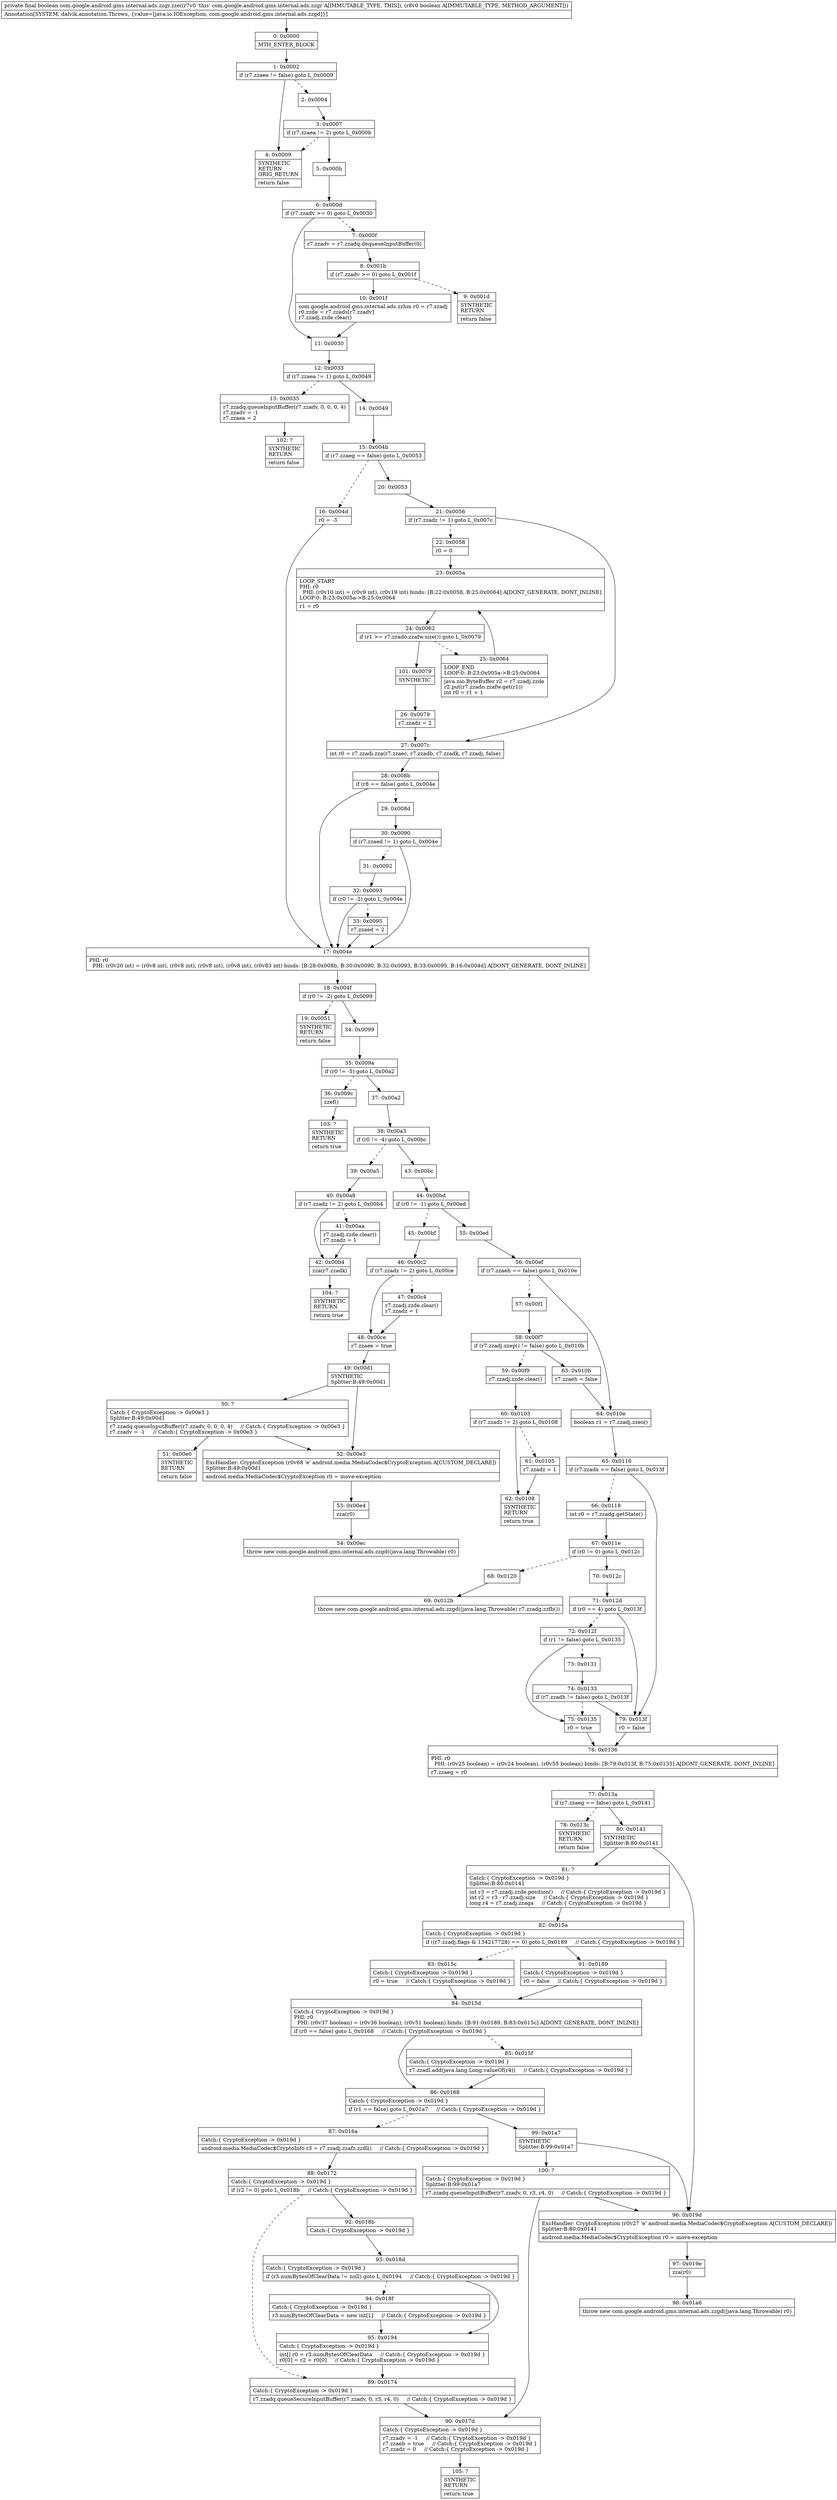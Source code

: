 digraph "CFG forcom.google.android.gms.internal.ads.zzgr.zze(Z)Z" {
Node_0 [shape=record,label="{0\:\ 0x0000|MTH_ENTER_BLOCK\l}"];
Node_1 [shape=record,label="{1\:\ 0x0002|if (r7.zzaee != false) goto L_0x0009\l}"];
Node_2 [shape=record,label="{2\:\ 0x0004}"];
Node_3 [shape=record,label="{3\:\ 0x0007|if (r7.zzaea != 2) goto L_0x000b\l}"];
Node_4 [shape=record,label="{4\:\ 0x0009|SYNTHETIC\lRETURN\lORIG_RETURN\l|return false\l}"];
Node_5 [shape=record,label="{5\:\ 0x000b}"];
Node_6 [shape=record,label="{6\:\ 0x000d|if (r7.zzadv \>= 0) goto L_0x0030\l}"];
Node_7 [shape=record,label="{7\:\ 0x000f|r7.zzadv = r7.zzadq.dequeueInputBuffer(0)\l}"];
Node_8 [shape=record,label="{8\:\ 0x001b|if (r7.zzadv \>= 0) goto L_0x001f\l}"];
Node_9 [shape=record,label="{9\:\ 0x001d|SYNTHETIC\lRETURN\l|return false\l}"];
Node_10 [shape=record,label="{10\:\ 0x001f|com.google.android.gms.internal.ads.zzhm r0 = r7.zzadj\lr0.zzde = r7.zzads[r7.zzadv]\lr7.zzadj.zzde.clear()\l}"];
Node_11 [shape=record,label="{11\:\ 0x0030}"];
Node_12 [shape=record,label="{12\:\ 0x0033|if (r7.zzaea != 1) goto L_0x0049\l}"];
Node_13 [shape=record,label="{13\:\ 0x0035|r7.zzadq.queueInputBuffer(r7.zzadv, 0, 0, 0, 4)\lr7.zzadv = \-1\lr7.zzaea = 2\l}"];
Node_14 [shape=record,label="{14\:\ 0x0049}"];
Node_15 [shape=record,label="{15\:\ 0x004b|if (r7.zzaeg == false) goto L_0x0053\l}"];
Node_16 [shape=record,label="{16\:\ 0x004d|r0 = \-3\l}"];
Node_17 [shape=record,label="{17\:\ 0x004e|PHI: r0 \l  PHI: (r0v20 int) = (r0v8 int), (r0v8 int), (r0v8 int), (r0v8 int), (r0v83 int) binds: [B:28:0x008b, B:30:0x0090, B:32:0x0093, B:33:0x0095, B:16:0x004d] A[DONT_GENERATE, DONT_INLINE]\l}"];
Node_18 [shape=record,label="{18\:\ 0x004f|if (r0 != \-2) goto L_0x0099\l}"];
Node_19 [shape=record,label="{19\:\ 0x0051|SYNTHETIC\lRETURN\l|return false\l}"];
Node_20 [shape=record,label="{20\:\ 0x0053}"];
Node_21 [shape=record,label="{21\:\ 0x0056|if (r7.zzadz != 1) goto L_0x007c\l}"];
Node_22 [shape=record,label="{22\:\ 0x0058|r0 = 0\l}"];
Node_23 [shape=record,label="{23\:\ 0x005a|LOOP_START\lPHI: r0 \l  PHI: (r0v10 int) = (r0v9 int), (r0v19 int) binds: [B:22:0x0058, B:25:0x0064] A[DONT_GENERATE, DONT_INLINE]\lLOOP:0: B:23:0x005a\-\>B:25:0x0064\l|r1 = r0\l}"];
Node_24 [shape=record,label="{24\:\ 0x0062|if (r1 \>= r7.zzado.zzafw.size()) goto L_0x0079\l}"];
Node_25 [shape=record,label="{25\:\ 0x0064|LOOP_END\lLOOP:0: B:23:0x005a\-\>B:25:0x0064\l|java.nio.ByteBuffer r2 = r7.zzadj.zzde\lr2.put(r7.zzado.zzafw.get(r1))\lint r0 = r1 + 1\l}"];
Node_26 [shape=record,label="{26\:\ 0x0079|r7.zzadz = 2\l}"];
Node_27 [shape=record,label="{27\:\ 0x007c|int r0 = r7.zzadi.zza(r7.zzaec, r7.zzadb, r7.zzadk, r7.zzadj, false)\l}"];
Node_28 [shape=record,label="{28\:\ 0x008b|if (r8 == false) goto L_0x004e\l}"];
Node_29 [shape=record,label="{29\:\ 0x008d}"];
Node_30 [shape=record,label="{30\:\ 0x0090|if (r7.zzaed != 1) goto L_0x004e\l}"];
Node_31 [shape=record,label="{31\:\ 0x0092}"];
Node_32 [shape=record,label="{32\:\ 0x0093|if (r0 != \-2) goto L_0x004e\l}"];
Node_33 [shape=record,label="{33\:\ 0x0095|r7.zzaed = 2\l}"];
Node_34 [shape=record,label="{34\:\ 0x0099}"];
Node_35 [shape=record,label="{35\:\ 0x009a|if (r0 != \-5) goto L_0x00a2\l}"];
Node_36 [shape=record,label="{36\:\ 0x009c|zzef()\l}"];
Node_37 [shape=record,label="{37\:\ 0x00a2}"];
Node_38 [shape=record,label="{38\:\ 0x00a3|if (r0 != \-4) goto L_0x00bc\l}"];
Node_39 [shape=record,label="{39\:\ 0x00a5}"];
Node_40 [shape=record,label="{40\:\ 0x00a8|if (r7.zzadz != 2) goto L_0x00b4\l}"];
Node_41 [shape=record,label="{41\:\ 0x00aa|r7.zzadj.zzde.clear()\lr7.zzadz = 1\l}"];
Node_42 [shape=record,label="{42\:\ 0x00b4|zza(r7.zzadk)\l}"];
Node_43 [shape=record,label="{43\:\ 0x00bc}"];
Node_44 [shape=record,label="{44\:\ 0x00bd|if (r0 != \-1) goto L_0x00ed\l}"];
Node_45 [shape=record,label="{45\:\ 0x00bf}"];
Node_46 [shape=record,label="{46\:\ 0x00c2|if (r7.zzadz != 2) goto L_0x00ce\l}"];
Node_47 [shape=record,label="{47\:\ 0x00c4|r7.zzadj.zzde.clear()\lr7.zzadz = 1\l}"];
Node_48 [shape=record,label="{48\:\ 0x00ce|r7.zzaee = true\l}"];
Node_49 [shape=record,label="{49\:\ 0x00d1|SYNTHETIC\lSplitter:B:49:0x00d1\l}"];
Node_50 [shape=record,label="{50\:\ ?|Catch:\{ CryptoException \-\> 0x00e3 \}\lSplitter:B:49:0x00d1\l|r7.zzadq.queueInputBuffer(r7.zzadv, 0, 0, 0, 4)     \/\/ Catch:\{ CryptoException \-\> 0x00e3 \}\lr7.zzadv = \-1     \/\/ Catch:\{ CryptoException \-\> 0x00e3 \}\l}"];
Node_51 [shape=record,label="{51\:\ 0x00e0|SYNTHETIC\lRETURN\l|return false\l}"];
Node_52 [shape=record,label="{52\:\ 0x00e3|ExcHandler: CryptoException (r0v68 'e' android.media.MediaCodec$CryptoException A[CUSTOM_DECLARE])\lSplitter:B:49:0x00d1\l|android.media.MediaCodec$CryptoException r0 = move\-exception\l}"];
Node_53 [shape=record,label="{53\:\ 0x00e4|zza(r0)\l}"];
Node_54 [shape=record,label="{54\:\ 0x00ec|throw new com.google.android.gms.internal.ads.zzgd((java.lang.Throwable) r0)\l}"];
Node_55 [shape=record,label="{55\:\ 0x00ed}"];
Node_56 [shape=record,label="{56\:\ 0x00ef|if (r7.zzaeh == false) goto L_0x010e\l}"];
Node_57 [shape=record,label="{57\:\ 0x00f1}"];
Node_58 [shape=record,label="{58\:\ 0x00f7|if (r7.zzadj.zzep() != false) goto L_0x010b\l}"];
Node_59 [shape=record,label="{59\:\ 0x00f9|r7.zzadj.zzde.clear()\l}"];
Node_60 [shape=record,label="{60\:\ 0x0103|if (r7.zzadz != 2) goto L_0x0108\l}"];
Node_61 [shape=record,label="{61\:\ 0x0105|r7.zzadz = 1\l}"];
Node_62 [shape=record,label="{62\:\ 0x0108|SYNTHETIC\lRETURN\l|return true\l}"];
Node_63 [shape=record,label="{63\:\ 0x010b|r7.zzaeh = false\l}"];
Node_64 [shape=record,label="{64\:\ 0x010e|boolean r1 = r7.zzadj.zzeo()\l}"];
Node_65 [shape=record,label="{65\:\ 0x0116|if (r7.zzadx == false) goto L_0x013f\l}"];
Node_66 [shape=record,label="{66\:\ 0x0118|int r0 = r7.zzadg.getState()\l}"];
Node_67 [shape=record,label="{67\:\ 0x011e|if (r0 != 0) goto L_0x012c\l}"];
Node_68 [shape=record,label="{68\:\ 0x0120}"];
Node_69 [shape=record,label="{69\:\ 0x012b|throw new com.google.android.gms.internal.ads.zzgd((java.lang.Throwable) r7.zzadg.zzfb())\l}"];
Node_70 [shape=record,label="{70\:\ 0x012c}"];
Node_71 [shape=record,label="{71\:\ 0x012d|if (r0 == 4) goto L_0x013f\l}"];
Node_72 [shape=record,label="{72\:\ 0x012f|if (r1 != false) goto L_0x0135\l}"];
Node_73 [shape=record,label="{73\:\ 0x0131}"];
Node_74 [shape=record,label="{74\:\ 0x0133|if (r7.zzadh != false) goto L_0x013f\l}"];
Node_75 [shape=record,label="{75\:\ 0x0135|r0 = true\l}"];
Node_76 [shape=record,label="{76\:\ 0x0136|PHI: r0 \l  PHI: (r0v25 boolean) = (r0v24 boolean), (r0v55 boolean) binds: [B:79:0x013f, B:75:0x0135] A[DONT_GENERATE, DONT_INLINE]\l|r7.zzaeg = r0\l}"];
Node_77 [shape=record,label="{77\:\ 0x013a|if (r7.zzaeg == false) goto L_0x0141\l}"];
Node_78 [shape=record,label="{78\:\ 0x013c|SYNTHETIC\lRETURN\l|return false\l}"];
Node_79 [shape=record,label="{79\:\ 0x013f|r0 = false\l}"];
Node_80 [shape=record,label="{80\:\ 0x0141|SYNTHETIC\lSplitter:B:80:0x0141\l}"];
Node_81 [shape=record,label="{81\:\ ?|Catch:\{ CryptoException \-\> 0x019d \}\lSplitter:B:80:0x0141\l|int r3 = r7.zzadj.zzde.position()     \/\/ Catch:\{ CryptoException \-\> 0x019d \}\lint r2 = r3 \- r7.zzadj.size     \/\/ Catch:\{ CryptoException \-\> 0x019d \}\llong r4 = r7.zzadj.zzaga     \/\/ Catch:\{ CryptoException \-\> 0x019d \}\l}"];
Node_82 [shape=record,label="{82\:\ 0x015a|Catch:\{ CryptoException \-\> 0x019d \}\l|if ((r7.zzadj.flags & 134217728) == 0) goto L_0x0189     \/\/ Catch:\{ CryptoException \-\> 0x019d \}\l}"];
Node_83 [shape=record,label="{83\:\ 0x015c|Catch:\{ CryptoException \-\> 0x019d \}\l|r0 = true     \/\/ Catch:\{ CryptoException \-\> 0x019d \}\l}"];
Node_84 [shape=record,label="{84\:\ 0x015d|Catch:\{ CryptoException \-\> 0x019d \}\lPHI: r0 \l  PHI: (r0v37 boolean) = (r0v36 boolean), (r0v51 boolean) binds: [B:91:0x0189, B:83:0x015c] A[DONT_GENERATE, DONT_INLINE]\l|if (r0 == false) goto L_0x0168     \/\/ Catch:\{ CryptoException \-\> 0x019d \}\l}"];
Node_85 [shape=record,label="{85\:\ 0x015f|Catch:\{ CryptoException \-\> 0x019d \}\l|r7.zzadl.add(java.lang.Long.valueOf(r4))     \/\/ Catch:\{ CryptoException \-\> 0x019d \}\l}"];
Node_86 [shape=record,label="{86\:\ 0x0168|Catch:\{ CryptoException \-\> 0x019d \}\l|if (r1 == false) goto L_0x01a7     \/\/ Catch:\{ CryptoException \-\> 0x019d \}\l}"];
Node_87 [shape=record,label="{87\:\ 0x016a|Catch:\{ CryptoException \-\> 0x019d \}\l|android.media.MediaCodec$CryptoInfo r3 = r7.zzadj.zzafz.zzdl()     \/\/ Catch:\{ CryptoException \-\> 0x019d \}\l}"];
Node_88 [shape=record,label="{88\:\ 0x0172|Catch:\{ CryptoException \-\> 0x019d \}\l|if (r2 != 0) goto L_0x018b     \/\/ Catch:\{ CryptoException \-\> 0x019d \}\l}"];
Node_89 [shape=record,label="{89\:\ 0x0174|Catch:\{ CryptoException \-\> 0x019d \}\l|r7.zzadq.queueSecureInputBuffer(r7.zzadv, 0, r3, r4, 0)     \/\/ Catch:\{ CryptoException \-\> 0x019d \}\l}"];
Node_90 [shape=record,label="{90\:\ 0x017d|Catch:\{ CryptoException \-\> 0x019d \}\l|r7.zzadv = \-1     \/\/ Catch:\{ CryptoException \-\> 0x019d \}\lr7.zzaeb = true     \/\/ Catch:\{ CryptoException \-\> 0x019d \}\lr7.zzadz = 0     \/\/ Catch:\{ CryptoException \-\> 0x019d \}\l}"];
Node_91 [shape=record,label="{91\:\ 0x0189|Catch:\{ CryptoException \-\> 0x019d \}\l|r0 = false     \/\/ Catch:\{ CryptoException \-\> 0x019d \}\l}"];
Node_92 [shape=record,label="{92\:\ 0x018b|Catch:\{ CryptoException \-\> 0x019d \}\l}"];
Node_93 [shape=record,label="{93\:\ 0x018d|Catch:\{ CryptoException \-\> 0x019d \}\l|if (r3.numBytesOfClearData != null) goto L_0x0194     \/\/ Catch:\{ CryptoException \-\> 0x019d \}\l}"];
Node_94 [shape=record,label="{94\:\ 0x018f|Catch:\{ CryptoException \-\> 0x019d \}\l|r3.numBytesOfClearData = new int[1]     \/\/ Catch:\{ CryptoException \-\> 0x019d \}\l}"];
Node_95 [shape=record,label="{95\:\ 0x0194|Catch:\{ CryptoException \-\> 0x019d \}\l|int[] r0 = r3.numBytesOfClearData     \/\/ Catch:\{ CryptoException \-\> 0x019d \}\lr0[0] = r2 + r0[0]     \/\/ Catch:\{ CryptoException \-\> 0x019d \}\l}"];
Node_96 [shape=record,label="{96\:\ 0x019d|ExcHandler: CryptoException (r0v27 'e' android.media.MediaCodec$CryptoException A[CUSTOM_DECLARE])\lSplitter:B:80:0x0141\l|android.media.MediaCodec$CryptoException r0 = move\-exception\l}"];
Node_97 [shape=record,label="{97\:\ 0x019e|zza(r0)\l}"];
Node_98 [shape=record,label="{98\:\ 0x01a6|throw new com.google.android.gms.internal.ads.zzgd((java.lang.Throwable) r0)\l}"];
Node_99 [shape=record,label="{99\:\ 0x01a7|SYNTHETIC\lSplitter:B:99:0x01a7\l}"];
Node_100 [shape=record,label="{100\:\ ?|Catch:\{ CryptoException \-\> 0x019d \}\lSplitter:B:99:0x01a7\l|r7.zzadq.queueInputBuffer(r7.zzadv, 0, r3, r4, 0)     \/\/ Catch:\{ CryptoException \-\> 0x019d \}\l}"];
Node_101 [shape=record,label="{101\:\ 0x0079|SYNTHETIC\l}"];
Node_102 [shape=record,label="{102\:\ ?|SYNTHETIC\lRETURN\l|return false\l}"];
Node_103 [shape=record,label="{103\:\ ?|SYNTHETIC\lRETURN\l|return true\l}"];
Node_104 [shape=record,label="{104\:\ ?|SYNTHETIC\lRETURN\l|return true\l}"];
Node_105 [shape=record,label="{105\:\ ?|SYNTHETIC\lRETURN\l|return true\l}"];
MethodNode[shape=record,label="{private final boolean com.google.android.gms.internal.ads.zzgr.zze((r7v0 'this' com.google.android.gms.internal.ads.zzgr A[IMMUTABLE_TYPE, THIS]), (r8v0 boolean A[IMMUTABLE_TYPE, METHOD_ARGUMENT]))  | Annotation[SYSTEM, dalvik.annotation.Throws, \{value=[java.io.IOException, com.google.android.gms.internal.ads.zzgd]\}]\l}"];
MethodNode -> Node_0;
Node_0 -> Node_1;
Node_1 -> Node_2[style=dashed];
Node_1 -> Node_4;
Node_2 -> Node_3;
Node_3 -> Node_4[style=dashed];
Node_3 -> Node_5;
Node_5 -> Node_6;
Node_6 -> Node_7[style=dashed];
Node_6 -> Node_11;
Node_7 -> Node_8;
Node_8 -> Node_9[style=dashed];
Node_8 -> Node_10;
Node_10 -> Node_11;
Node_11 -> Node_12;
Node_12 -> Node_13[style=dashed];
Node_12 -> Node_14;
Node_13 -> Node_102;
Node_14 -> Node_15;
Node_15 -> Node_16[style=dashed];
Node_15 -> Node_20;
Node_16 -> Node_17;
Node_17 -> Node_18;
Node_18 -> Node_19[style=dashed];
Node_18 -> Node_34;
Node_20 -> Node_21;
Node_21 -> Node_22[style=dashed];
Node_21 -> Node_27;
Node_22 -> Node_23;
Node_23 -> Node_24;
Node_24 -> Node_25[style=dashed];
Node_24 -> Node_101;
Node_25 -> Node_23;
Node_26 -> Node_27;
Node_27 -> Node_28;
Node_28 -> Node_17;
Node_28 -> Node_29[style=dashed];
Node_29 -> Node_30;
Node_30 -> Node_17;
Node_30 -> Node_31[style=dashed];
Node_31 -> Node_32;
Node_32 -> Node_17;
Node_32 -> Node_33[style=dashed];
Node_33 -> Node_17;
Node_34 -> Node_35;
Node_35 -> Node_36[style=dashed];
Node_35 -> Node_37;
Node_36 -> Node_103;
Node_37 -> Node_38;
Node_38 -> Node_39[style=dashed];
Node_38 -> Node_43;
Node_39 -> Node_40;
Node_40 -> Node_41[style=dashed];
Node_40 -> Node_42;
Node_41 -> Node_42;
Node_42 -> Node_104;
Node_43 -> Node_44;
Node_44 -> Node_45[style=dashed];
Node_44 -> Node_55;
Node_45 -> Node_46;
Node_46 -> Node_47[style=dashed];
Node_46 -> Node_48;
Node_47 -> Node_48;
Node_48 -> Node_49;
Node_49 -> Node_50;
Node_49 -> Node_52;
Node_50 -> Node_51;
Node_50 -> Node_52;
Node_52 -> Node_53;
Node_53 -> Node_54;
Node_55 -> Node_56;
Node_56 -> Node_57[style=dashed];
Node_56 -> Node_64;
Node_57 -> Node_58;
Node_58 -> Node_59[style=dashed];
Node_58 -> Node_63;
Node_59 -> Node_60;
Node_60 -> Node_61[style=dashed];
Node_60 -> Node_62;
Node_61 -> Node_62;
Node_63 -> Node_64;
Node_64 -> Node_65;
Node_65 -> Node_66[style=dashed];
Node_65 -> Node_79;
Node_66 -> Node_67;
Node_67 -> Node_68[style=dashed];
Node_67 -> Node_70;
Node_68 -> Node_69;
Node_70 -> Node_71;
Node_71 -> Node_72[style=dashed];
Node_71 -> Node_79;
Node_72 -> Node_73[style=dashed];
Node_72 -> Node_75;
Node_73 -> Node_74;
Node_74 -> Node_75[style=dashed];
Node_74 -> Node_79;
Node_75 -> Node_76;
Node_76 -> Node_77;
Node_77 -> Node_78[style=dashed];
Node_77 -> Node_80;
Node_79 -> Node_76;
Node_80 -> Node_81;
Node_80 -> Node_96;
Node_81 -> Node_82;
Node_82 -> Node_83[style=dashed];
Node_82 -> Node_91;
Node_83 -> Node_84;
Node_84 -> Node_85[style=dashed];
Node_84 -> Node_86;
Node_85 -> Node_86;
Node_86 -> Node_87[style=dashed];
Node_86 -> Node_99;
Node_87 -> Node_88;
Node_88 -> Node_89[style=dashed];
Node_88 -> Node_92;
Node_89 -> Node_90;
Node_90 -> Node_105;
Node_91 -> Node_84;
Node_92 -> Node_93;
Node_93 -> Node_94[style=dashed];
Node_93 -> Node_95;
Node_94 -> Node_95;
Node_95 -> Node_89;
Node_96 -> Node_97;
Node_97 -> Node_98;
Node_99 -> Node_100;
Node_99 -> Node_96;
Node_100 -> Node_96;
Node_100 -> Node_90;
Node_101 -> Node_26;
}

